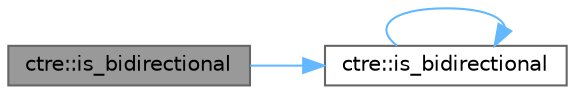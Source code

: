 digraph "ctre::is_bidirectional"
{
 // LATEX_PDF_SIZE
  bgcolor="transparent";
  edge [fontname=Helvetica,fontsize=10,labelfontname=Helvetica,labelfontsize=10];
  node [fontname=Helvetica,fontsize=10,shape=box,height=0.2,width=0.4];
  rankdir="LR";
  Node1 [id="Node000001",label="ctre::is_bidirectional",height=0.2,width=0.4,color="gray40", fillcolor="grey60", style="filled", fontcolor="black",tooltip=" "];
  Node1 -> Node2 [id="edge1_Node000001_Node000002",color="steelblue1",style="solid",tooltip=" "];
  Node2 [id="Node000002",label="ctre::is_bidirectional",height=0.2,width=0.4,color="grey40", fillcolor="white", style="filled",URL="$namespacectre.html#a0d791870b8802cee3007469b6d996126",tooltip=" "];
  Node2 -> Node2 [id="edge2_Node000002_Node000002",color="steelblue1",style="solid",tooltip=" "];
}
